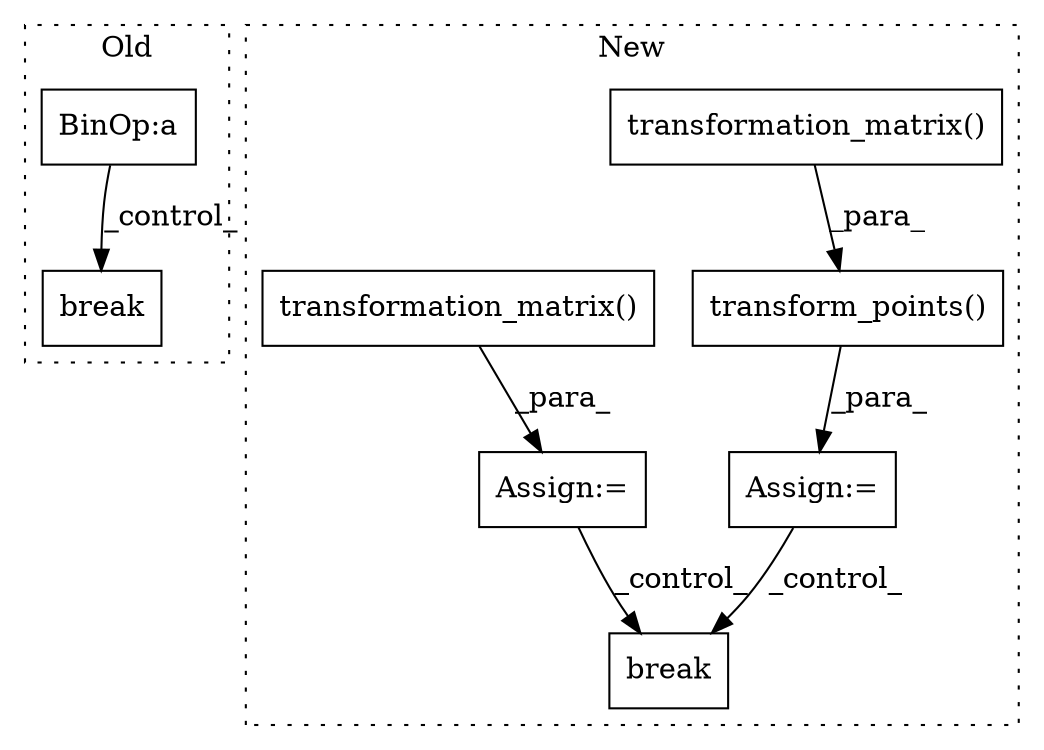 digraph G {
subgraph cluster0 {
1 [label="break" a="94" s="5983" l="5" shape="box"];
7 [label="BinOp:a" a="82" s="5698" l="3" shape="box"];
label = "Old";
style="dotted";
}
subgraph cluster1 {
2 [label="transformation_matrix()" a="75" s="5671,5711" l="39,11" shape="box"];
3 [label="Assign:=" a="68" s="5612" l="3" shape="box"];
4 [label="transform_points()" a="75" s="5615,5722" l="51,14" shape="box"];
5 [label="break" a="94" s="6083" l="5" shape="box"];
6 [label="transformation_matrix()" a="75" s="5818,5858" l="39,13" shape="box"];
8 [label="Assign:=" a="68" s="5759" l="3" shape="box"];
label = "New";
style="dotted";
}
2 -> 4 [label="_para_"];
3 -> 5 [label="_control_"];
4 -> 3 [label="_para_"];
6 -> 8 [label="_para_"];
7 -> 1 [label="_control_"];
8 -> 5 [label="_control_"];
}